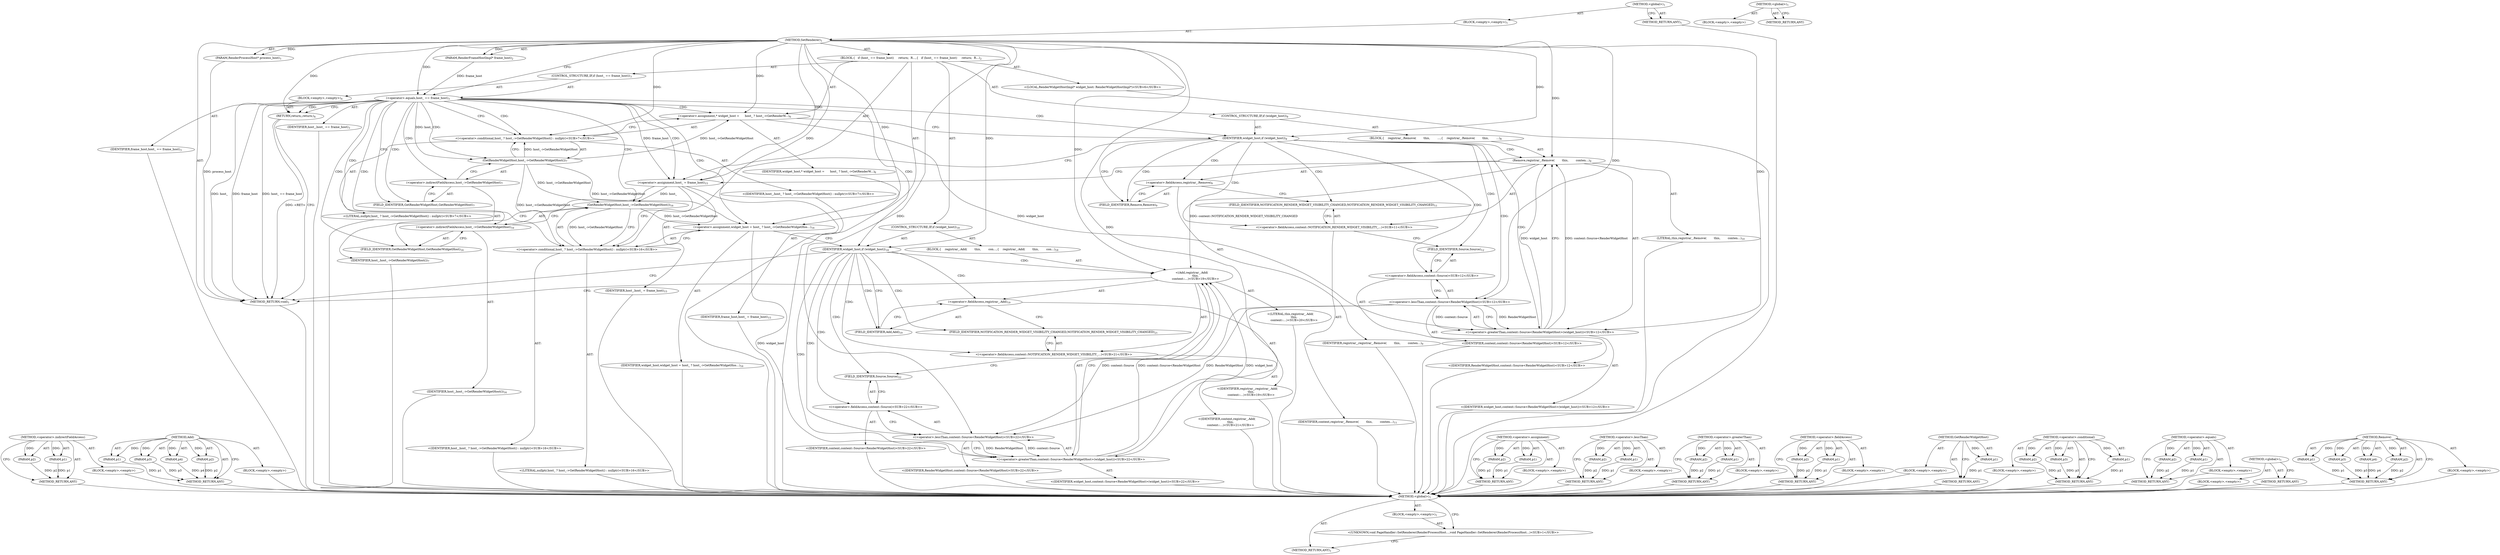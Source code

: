digraph "&lt;global&gt;" {
vulnerable_119 [label=<(METHOD,&lt;operator&gt;.indirectFieldAccess)>];
vulnerable_120 [label=<(PARAM,p1)>];
vulnerable_121 [label=<(PARAM,p2)>];
vulnerable_122 [label=<(BLOCK,&lt;empty&gt;,&lt;empty&gt;)>];
vulnerable_123 [label=<(METHOD_RETURN,ANY)>];
vulnerable_146 [label=<(METHOD,Add)>];
vulnerable_147 [label=<(PARAM,p1)>];
vulnerable_148 [label=<(PARAM,p2)>];
vulnerable_149 [label=<(PARAM,p3)>];
vulnerable_150 [label=<(PARAM,p4)>];
vulnerable_151 [label=<(BLOCK,&lt;empty&gt;,&lt;empty&gt;)>];
vulnerable_152 [label=<(METHOD_RETURN,ANY)>];
vulnerable_6 [label=<(METHOD,&lt;global&gt;)<SUB>1</SUB>>];
vulnerable_7 [label=<(BLOCK,&lt;empty&gt;,&lt;empty&gt;)<SUB>1</SUB>>];
vulnerable_8 [label=<(METHOD,SetRenderer)<SUB>1</SUB>>];
vulnerable_9 [label=<(PARAM,RenderProcessHost* process_host)<SUB>1</SUB>>];
vulnerable_10 [label=<(PARAM,RenderFrameHostImpl* frame_host)<SUB>2</SUB>>];
vulnerable_11 [label=<(BLOCK,{
   if (host_ == frame_host)
     return;

  R...,{
   if (host_ == frame_host)
     return;

  R...)<SUB>2</SUB>>];
vulnerable_12 [label=<(CONTROL_STRUCTURE,IF,if (host_ == frame_host))<SUB>3</SUB>>];
vulnerable_13 [label=<(&lt;operator&gt;.equals,host_ == frame_host)<SUB>3</SUB>>];
vulnerable_14 [label=<(IDENTIFIER,host_,host_ == frame_host)<SUB>3</SUB>>];
vulnerable_15 [label=<(IDENTIFIER,frame_host,host_ == frame_host)<SUB>3</SUB>>];
vulnerable_16 [label=<(BLOCK,&lt;empty&gt;,&lt;empty&gt;)<SUB>4</SUB>>];
vulnerable_17 [label=<(RETURN,return;,return;)<SUB>4</SUB>>];
vulnerable_18 [label="<(LOCAL,RenderWidgetHostImpl* widget_host: RenderWidgetHostImpl*)<SUB>6</SUB>>"];
vulnerable_19 [label=<(&lt;operator&gt;.assignment,* widget_host =
      host_ ? host_-&gt;GetRenderW...)<SUB>6</SUB>>];
vulnerable_20 [label=<(IDENTIFIER,widget_host,* widget_host =
      host_ ? host_-&gt;GetRenderW...)<SUB>6</SUB>>];
vulnerable_21 [label="<(&lt;operator&gt;.conditional,host_ ? host_-&gt;GetRenderWidgetHost() : nullptr)<SUB>7</SUB>>"];
vulnerable_22 [label="<(IDENTIFIER,host_,host_ ? host_-&gt;GetRenderWidgetHost() : nullptr)<SUB>7</SUB>>"];
vulnerable_23 [label=<(GetRenderWidgetHost,host_-&gt;GetRenderWidgetHost())<SUB>7</SUB>>];
vulnerable_24 [label=<(&lt;operator&gt;.indirectFieldAccess,host_-&gt;GetRenderWidgetHost)<SUB>7</SUB>>];
vulnerable_25 [label=<(IDENTIFIER,host_,host_-&gt;GetRenderWidgetHost())<SUB>7</SUB>>];
vulnerable_26 [label=<(FIELD_IDENTIFIER,GetRenderWidgetHost,GetRenderWidgetHost)<SUB>7</SUB>>];
vulnerable_27 [label="<(LITERAL,nullptr,host_ ? host_-&gt;GetRenderWidgetHost() : nullptr)<SUB>7</SUB>>"];
vulnerable_28 [label=<(CONTROL_STRUCTURE,IF,if (widget_host))<SUB>8</SUB>>];
vulnerable_29 [label=<(IDENTIFIER,widget_host,if (widget_host))<SUB>8</SUB>>];
vulnerable_30 [label=<(BLOCK,{
    registrar_.Remove(
        this,
        ...,{
    registrar_.Remove(
        this,
        ...)<SUB>8</SUB>>];
vulnerable_31 [label=<(Remove,registrar_.Remove(
        this,
        conten...)<SUB>9</SUB>>];
vulnerable_32 [label=<(&lt;operator&gt;.fieldAccess,registrar_.Remove)<SUB>9</SUB>>];
vulnerable_33 [label=<(IDENTIFIER,registrar_,registrar_.Remove(
        this,
        conten...)<SUB>9</SUB>>];
vulnerable_34 [label=<(FIELD_IDENTIFIER,Remove,Remove)<SUB>9</SUB>>];
vulnerable_35 [label=<(LITERAL,this,registrar_.Remove(
        this,
        conten...)<SUB>10</SUB>>];
vulnerable_36 [label="<(&lt;operator&gt;.fieldAccess,content::NOTIFICATION_RENDER_WIDGET_VISIBILITY_...)<SUB>11</SUB>>"];
vulnerable_37 [label=<(IDENTIFIER,content,registrar_.Remove(
        this,
        conten...)<SUB>11</SUB>>];
vulnerable_38 [label=<(FIELD_IDENTIFIER,NOTIFICATION_RENDER_WIDGET_VISIBILITY_CHANGED,NOTIFICATION_RENDER_WIDGET_VISIBILITY_CHANGED)<SUB>11</SUB>>];
vulnerable_39 [label="<(&lt;operator&gt;.greaterThan,content::Source&lt;RenderWidgetHost&gt;(widget_host))<SUB>12</SUB>>"];
vulnerable_40 [label="<(&lt;operator&gt;.lessThan,content::Source&lt;RenderWidgetHost)<SUB>12</SUB>>"];
vulnerable_41 [label="<(&lt;operator&gt;.fieldAccess,content::Source)<SUB>12</SUB>>"];
vulnerable_42 [label="<(IDENTIFIER,content,content::Source&lt;RenderWidgetHost)<SUB>12</SUB>>"];
vulnerable_43 [label=<(FIELD_IDENTIFIER,Source,Source)<SUB>12</SUB>>];
vulnerable_44 [label="<(IDENTIFIER,RenderWidgetHost,content::Source&lt;RenderWidgetHost)<SUB>12</SUB>>"];
vulnerable_45 [label="<(IDENTIFIER,widget_host,content::Source&lt;RenderWidgetHost&gt;(widget_host))<SUB>12</SUB>>"];
vulnerable_46 [label=<(&lt;operator&gt;.assignment,host_ = frame_host)<SUB>15</SUB>>];
vulnerable_47 [label=<(IDENTIFIER,host_,host_ = frame_host)<SUB>15</SUB>>];
vulnerable_48 [label=<(IDENTIFIER,frame_host,host_ = frame_host)<SUB>15</SUB>>];
vulnerable_49 [label=<(&lt;operator&gt;.assignment,widget_host = host_ ? host_-&gt;GetRenderWidgetHos...)<SUB>16</SUB>>];
vulnerable_50 [label=<(IDENTIFIER,widget_host,widget_host = host_ ? host_-&gt;GetRenderWidgetHos...)<SUB>16</SUB>>];
vulnerable_51 [label="<(&lt;operator&gt;.conditional,host_ ? host_-&gt;GetRenderWidgetHost() : nullptr)<SUB>16</SUB>>"];
vulnerable_52 [label="<(IDENTIFIER,host_,host_ ? host_-&gt;GetRenderWidgetHost() : nullptr)<SUB>16</SUB>>"];
vulnerable_53 [label=<(GetRenderWidgetHost,host_-&gt;GetRenderWidgetHost())<SUB>16</SUB>>];
vulnerable_54 [label=<(&lt;operator&gt;.indirectFieldAccess,host_-&gt;GetRenderWidgetHost)<SUB>16</SUB>>];
vulnerable_55 [label=<(IDENTIFIER,host_,host_-&gt;GetRenderWidgetHost())<SUB>16</SUB>>];
vulnerable_56 [label=<(FIELD_IDENTIFIER,GetRenderWidgetHost,GetRenderWidgetHost)<SUB>16</SUB>>];
vulnerable_57 [label="<(LITERAL,nullptr,host_ ? host_-&gt;GetRenderWidgetHost() : nullptr)<SUB>16</SUB>>"];
vulnerable_58 [label=<(CONTROL_STRUCTURE,IF,if (widget_host))<SUB>18</SUB>>];
vulnerable_59 [label=<(IDENTIFIER,widget_host,if (widget_host))<SUB>18</SUB>>];
vulnerable_60 [label=<(BLOCK,{
    registrar_.Add(
        this,
        con...,{
    registrar_.Add(
        this,
        con...)<SUB>18</SUB>>];
vulnerable_61 [label="<(Add,registrar_.Add(
        this,
        content::...)<SUB>19</SUB>>"];
vulnerable_62 [label=<(&lt;operator&gt;.fieldAccess,registrar_.Add)<SUB>19</SUB>>];
vulnerable_63 [label="<(IDENTIFIER,registrar_,registrar_.Add(
        this,
        content::...)<SUB>19</SUB>>"];
vulnerable_64 [label=<(FIELD_IDENTIFIER,Add,Add)<SUB>19</SUB>>];
vulnerable_65 [label="<(LITERAL,this,registrar_.Add(
        this,
        content::...)<SUB>20</SUB>>"];
vulnerable_66 [label="<(&lt;operator&gt;.fieldAccess,content::NOTIFICATION_RENDER_WIDGET_VISIBILITY_...)<SUB>21</SUB>>"];
vulnerable_67 [label="<(IDENTIFIER,content,registrar_.Add(
        this,
        content::...)<SUB>21</SUB>>"];
vulnerable_68 [label=<(FIELD_IDENTIFIER,NOTIFICATION_RENDER_WIDGET_VISIBILITY_CHANGED,NOTIFICATION_RENDER_WIDGET_VISIBILITY_CHANGED)<SUB>21</SUB>>];
vulnerable_69 [label="<(&lt;operator&gt;.greaterThan,content::Source&lt;RenderWidgetHost&gt;(widget_host))<SUB>22</SUB>>"];
vulnerable_70 [label="<(&lt;operator&gt;.lessThan,content::Source&lt;RenderWidgetHost)<SUB>22</SUB>>"];
vulnerable_71 [label="<(&lt;operator&gt;.fieldAccess,content::Source)<SUB>22</SUB>>"];
vulnerable_72 [label="<(IDENTIFIER,content,content::Source&lt;RenderWidgetHost)<SUB>22</SUB>>"];
vulnerable_73 [label=<(FIELD_IDENTIFIER,Source,Source)<SUB>22</SUB>>];
vulnerable_74 [label="<(IDENTIFIER,RenderWidgetHost,content::Source&lt;RenderWidgetHost)<SUB>22</SUB>>"];
vulnerable_75 [label="<(IDENTIFIER,widget_host,content::Source&lt;RenderWidgetHost&gt;(widget_host))<SUB>22</SUB>>"];
vulnerable_76 [label=<(METHOD_RETURN,void)<SUB>1</SUB>>];
vulnerable_78 [label=<(METHOD_RETURN,ANY)<SUB>1</SUB>>];
vulnerable_104 [label=<(METHOD,&lt;operator&gt;.assignment)>];
vulnerable_105 [label=<(PARAM,p1)>];
vulnerable_106 [label=<(PARAM,p2)>];
vulnerable_107 [label=<(BLOCK,&lt;empty&gt;,&lt;empty&gt;)>];
vulnerable_108 [label=<(METHOD_RETURN,ANY)>];
vulnerable_141 [label=<(METHOD,&lt;operator&gt;.lessThan)>];
vulnerable_142 [label=<(PARAM,p1)>];
vulnerable_143 [label=<(PARAM,p2)>];
vulnerable_144 [label=<(BLOCK,&lt;empty&gt;,&lt;empty&gt;)>];
vulnerable_145 [label=<(METHOD_RETURN,ANY)>];
vulnerable_136 [label=<(METHOD,&lt;operator&gt;.greaterThan)>];
vulnerable_137 [label=<(PARAM,p1)>];
vulnerable_138 [label=<(PARAM,p2)>];
vulnerable_139 [label=<(BLOCK,&lt;empty&gt;,&lt;empty&gt;)>];
vulnerable_140 [label=<(METHOD_RETURN,ANY)>];
vulnerable_131 [label=<(METHOD,&lt;operator&gt;.fieldAccess)>];
vulnerable_132 [label=<(PARAM,p1)>];
vulnerable_133 [label=<(PARAM,p2)>];
vulnerable_134 [label=<(BLOCK,&lt;empty&gt;,&lt;empty&gt;)>];
vulnerable_135 [label=<(METHOD_RETURN,ANY)>];
vulnerable_115 [label=<(METHOD,GetRenderWidgetHost)>];
vulnerable_116 [label=<(PARAM,p1)>];
vulnerable_117 [label=<(BLOCK,&lt;empty&gt;,&lt;empty&gt;)>];
vulnerable_118 [label=<(METHOD_RETURN,ANY)>];
vulnerable_109 [label=<(METHOD,&lt;operator&gt;.conditional)>];
vulnerable_110 [label=<(PARAM,p1)>];
vulnerable_111 [label=<(PARAM,p2)>];
vulnerable_112 [label=<(PARAM,p3)>];
vulnerable_113 [label=<(BLOCK,&lt;empty&gt;,&lt;empty&gt;)>];
vulnerable_114 [label=<(METHOD_RETURN,ANY)>];
vulnerable_99 [label=<(METHOD,&lt;operator&gt;.equals)>];
vulnerable_100 [label=<(PARAM,p1)>];
vulnerable_101 [label=<(PARAM,p2)>];
vulnerable_102 [label=<(BLOCK,&lt;empty&gt;,&lt;empty&gt;)>];
vulnerable_103 [label=<(METHOD_RETURN,ANY)>];
vulnerable_93 [label=<(METHOD,&lt;global&gt;)<SUB>1</SUB>>];
vulnerable_94 [label=<(BLOCK,&lt;empty&gt;,&lt;empty&gt;)>];
vulnerable_95 [label=<(METHOD_RETURN,ANY)>];
vulnerable_124 [label=<(METHOD,Remove)>];
vulnerable_125 [label=<(PARAM,p1)>];
vulnerable_126 [label=<(PARAM,p2)>];
vulnerable_127 [label=<(PARAM,p3)>];
vulnerable_128 [label=<(PARAM,p4)>];
vulnerable_129 [label=<(BLOCK,&lt;empty&gt;,&lt;empty&gt;)>];
vulnerable_130 [label=<(METHOD_RETURN,ANY)>];
fixed_6 [label=<(METHOD,&lt;global&gt;)<SUB>1</SUB>>];
fixed_7 [label=<(BLOCK,&lt;empty&gt;,&lt;empty&gt;)<SUB>1</SUB>>];
fixed_8 [label="<(UNKNOWN,void PageHandler::SetRenderer(RenderProcessHost...,void PageHandler::SetRenderer(RenderProcessHost...)<SUB>1</SUB>>"];
fixed_9 [label=<(METHOD_RETURN,ANY)<SUB>1</SUB>>];
fixed_14 [label=<(METHOD,&lt;global&gt;)<SUB>1</SUB>>];
fixed_15 [label=<(BLOCK,&lt;empty&gt;,&lt;empty&gt;)>];
fixed_16 [label=<(METHOD_RETURN,ANY)>];
vulnerable_119 -> vulnerable_120  [key=0, label="AST: "];
vulnerable_119 -> vulnerable_120  [key=1, label="DDG: "];
vulnerable_119 -> vulnerable_122  [key=0, label="AST: "];
vulnerable_119 -> vulnerable_121  [key=0, label="AST: "];
vulnerable_119 -> vulnerable_121  [key=1, label="DDG: "];
vulnerable_119 -> vulnerable_123  [key=0, label="AST: "];
vulnerable_119 -> vulnerable_123  [key=1, label="CFG: "];
vulnerable_120 -> vulnerable_123  [key=0, label="DDG: p1"];
vulnerable_121 -> vulnerable_123  [key=0, label="DDG: p2"];
vulnerable_122 -> fixed_6  [key=0];
vulnerable_123 -> fixed_6  [key=0];
vulnerable_146 -> vulnerable_147  [key=0, label="AST: "];
vulnerable_146 -> vulnerable_147  [key=1, label="DDG: "];
vulnerable_146 -> vulnerable_151  [key=0, label="AST: "];
vulnerable_146 -> vulnerable_148  [key=0, label="AST: "];
vulnerable_146 -> vulnerable_148  [key=1, label="DDG: "];
vulnerable_146 -> vulnerable_152  [key=0, label="AST: "];
vulnerable_146 -> vulnerable_152  [key=1, label="CFG: "];
vulnerable_146 -> vulnerable_149  [key=0, label="AST: "];
vulnerable_146 -> vulnerable_149  [key=1, label="DDG: "];
vulnerable_146 -> vulnerable_150  [key=0, label="AST: "];
vulnerable_146 -> vulnerable_150  [key=1, label="DDG: "];
vulnerable_147 -> vulnerable_152  [key=0, label="DDG: p1"];
vulnerable_148 -> vulnerable_152  [key=0, label="DDG: p2"];
vulnerable_149 -> vulnerable_152  [key=0, label="DDG: p3"];
vulnerable_150 -> vulnerable_152  [key=0, label="DDG: p4"];
vulnerable_151 -> fixed_6  [key=0];
vulnerable_152 -> fixed_6  [key=0];
vulnerable_6 -> vulnerable_7  [key=0, label="AST: "];
vulnerable_6 -> vulnerable_78  [key=0, label="AST: "];
vulnerable_6 -> vulnerable_78  [key=1, label="CFG: "];
vulnerable_7 -> vulnerable_8  [key=0, label="AST: "];
vulnerable_8 -> vulnerable_9  [key=0, label="AST: "];
vulnerable_8 -> vulnerable_9  [key=1, label="DDG: "];
vulnerable_8 -> vulnerable_10  [key=0, label="AST: "];
vulnerable_8 -> vulnerable_10  [key=1, label="DDG: "];
vulnerable_8 -> vulnerable_11  [key=0, label="AST: "];
vulnerable_8 -> vulnerable_76  [key=0, label="AST: "];
vulnerable_8 -> vulnerable_13  [key=0, label="CFG: "];
vulnerable_8 -> vulnerable_13  [key=1, label="DDG: "];
vulnerable_8 -> vulnerable_19  [key=0, label="DDG: "];
vulnerable_8 -> vulnerable_46  [key=0, label="DDG: "];
vulnerable_8 -> vulnerable_49  [key=0, label="DDG: "];
vulnerable_8 -> vulnerable_29  [key=0, label="DDG: "];
vulnerable_8 -> vulnerable_59  [key=0, label="DDG: "];
vulnerable_8 -> vulnerable_17  [key=0, label="DDG: "];
vulnerable_8 -> vulnerable_21  [key=0, label="DDG: "];
vulnerable_8 -> vulnerable_51  [key=0, label="DDG: "];
vulnerable_8 -> vulnerable_31  [key=0, label="DDG: "];
vulnerable_8 -> vulnerable_61  [key=0, label="DDG: "];
vulnerable_8 -> vulnerable_39  [key=0, label="DDG: "];
vulnerable_8 -> vulnerable_69  [key=0, label="DDG: "];
vulnerable_8 -> vulnerable_40  [key=0, label="DDG: "];
vulnerable_8 -> vulnerable_70  [key=0, label="DDG: "];
vulnerable_9 -> vulnerable_76  [key=0, label="DDG: process_host"];
vulnerable_10 -> vulnerable_13  [key=0, label="DDG: frame_host"];
vulnerable_11 -> vulnerable_12  [key=0, label="AST: "];
vulnerable_11 -> vulnerable_18  [key=0, label="AST: "];
vulnerable_11 -> vulnerable_19  [key=0, label="AST: "];
vulnerable_11 -> vulnerable_28  [key=0, label="AST: "];
vulnerable_11 -> vulnerable_46  [key=0, label="AST: "];
vulnerable_11 -> vulnerable_49  [key=0, label="AST: "];
vulnerable_11 -> vulnerable_58  [key=0, label="AST: "];
vulnerable_12 -> vulnerable_13  [key=0, label="AST: "];
vulnerable_12 -> vulnerable_16  [key=0, label="AST: "];
vulnerable_13 -> vulnerable_14  [key=0, label="AST: "];
vulnerable_13 -> vulnerable_15  [key=0, label="AST: "];
vulnerable_13 -> vulnerable_17  [key=0, label="CFG: "];
vulnerable_13 -> vulnerable_17  [key=1, label="CDG: "];
vulnerable_13 -> vulnerable_26  [key=0, label="CFG: "];
vulnerable_13 -> vulnerable_26  [key=1, label="CDG: "];
vulnerable_13 -> vulnerable_21  [key=0, label="CFG: "];
vulnerable_13 -> vulnerable_21  [key=1, label="CDG: "];
vulnerable_13 -> vulnerable_76  [key=0, label="DDG: host_"];
vulnerable_13 -> vulnerable_76  [key=1, label="DDG: frame_host"];
vulnerable_13 -> vulnerable_76  [key=2, label="DDG: host_ == frame_host"];
vulnerable_13 -> vulnerable_46  [key=0, label="DDG: frame_host"];
vulnerable_13 -> vulnerable_46  [key=1, label="CDG: "];
vulnerable_13 -> vulnerable_23  [key=0, label="DDG: host_"];
vulnerable_13 -> vulnerable_23  [key=1, label="CDG: "];
vulnerable_13 -> vulnerable_49  [key=0, label="CDG: "];
vulnerable_13 -> vulnerable_51  [key=0, label="CDG: "];
vulnerable_13 -> vulnerable_19  [key=0, label="CDG: "];
vulnerable_13 -> vulnerable_29  [key=0, label="CDG: "];
vulnerable_13 -> vulnerable_59  [key=0, label="CDG: "];
vulnerable_13 -> vulnerable_56  [key=0, label="CDG: "];
vulnerable_13 -> vulnerable_54  [key=0, label="CDG: "];
vulnerable_13 -> vulnerable_53  [key=0, label="CDG: "];
vulnerable_13 -> vulnerable_24  [key=0, label="CDG: "];
vulnerable_14 -> fixed_6  [key=0];
vulnerable_15 -> fixed_6  [key=0];
vulnerable_16 -> vulnerable_17  [key=0, label="AST: "];
vulnerable_17 -> vulnerable_76  [key=0, label="CFG: "];
vulnerable_17 -> vulnerable_76  [key=1, label="DDG: &lt;RET&gt;"];
vulnerable_18 -> fixed_6  [key=0];
vulnerable_19 -> vulnerable_20  [key=0, label="AST: "];
vulnerable_19 -> vulnerable_21  [key=0, label="AST: "];
vulnerable_19 -> vulnerable_29  [key=0, label="CFG: "];
vulnerable_19 -> vulnerable_39  [key=0, label="DDG: widget_host"];
vulnerable_20 -> fixed_6  [key=0];
vulnerable_21 -> vulnerable_22  [key=0, label="AST: "];
vulnerable_21 -> vulnerable_23  [key=0, label="AST: "];
vulnerable_21 -> vulnerable_27  [key=0, label="AST: "];
vulnerable_21 -> vulnerable_19  [key=0, label="CFG: "];
vulnerable_22 -> fixed_6  [key=0];
vulnerable_23 -> vulnerable_24  [key=0, label="AST: "];
vulnerable_23 -> vulnerable_21  [key=0, label="CFG: "];
vulnerable_23 -> vulnerable_21  [key=1, label="DDG: host_-&gt;GetRenderWidgetHost"];
vulnerable_23 -> vulnerable_19  [key=0, label="DDG: host_-&gt;GetRenderWidgetHost"];
vulnerable_23 -> vulnerable_49  [key=0, label="DDG: host_-&gt;GetRenderWidgetHost"];
vulnerable_23 -> vulnerable_51  [key=0, label="DDG: host_-&gt;GetRenderWidgetHost"];
vulnerable_23 -> vulnerable_53  [key=0, label="DDG: host_-&gt;GetRenderWidgetHost"];
vulnerable_24 -> vulnerable_25  [key=0, label="AST: "];
vulnerable_24 -> vulnerable_26  [key=0, label="AST: "];
vulnerable_24 -> vulnerable_23  [key=0, label="CFG: "];
vulnerable_25 -> fixed_6  [key=0];
vulnerable_26 -> vulnerable_24  [key=0, label="CFG: "];
vulnerable_27 -> fixed_6  [key=0];
vulnerable_28 -> vulnerable_29  [key=0, label="AST: "];
vulnerable_28 -> vulnerable_30  [key=0, label="AST: "];
vulnerable_29 -> vulnerable_34  [key=0, label="CFG: "];
vulnerable_29 -> vulnerable_34  [key=1, label="CDG: "];
vulnerable_29 -> vulnerable_46  [key=0, label="CFG: "];
vulnerable_29 -> vulnerable_32  [key=0, label="CDG: "];
vulnerable_29 -> vulnerable_38  [key=0, label="CDG: "];
vulnerable_29 -> vulnerable_40  [key=0, label="CDG: "];
vulnerable_29 -> vulnerable_43  [key=0, label="CDG: "];
vulnerable_29 -> vulnerable_36  [key=0, label="CDG: "];
vulnerable_29 -> vulnerable_41  [key=0, label="CDG: "];
vulnerable_29 -> vulnerable_39  [key=0, label="CDG: "];
vulnerable_29 -> vulnerable_31  [key=0, label="CDG: "];
vulnerable_30 -> vulnerable_31  [key=0, label="AST: "];
vulnerable_31 -> vulnerable_32  [key=0, label="AST: "];
vulnerable_31 -> vulnerable_35  [key=0, label="AST: "];
vulnerable_31 -> vulnerable_36  [key=0, label="AST: "];
vulnerable_31 -> vulnerable_39  [key=0, label="AST: "];
vulnerable_31 -> vulnerable_46  [key=0, label="CFG: "];
vulnerable_31 -> vulnerable_61  [key=0, label="DDG: content::NOTIFICATION_RENDER_WIDGET_VISIBILITY_CHANGED"];
vulnerable_32 -> vulnerable_33  [key=0, label="AST: "];
vulnerable_32 -> vulnerable_34  [key=0, label="AST: "];
vulnerable_32 -> vulnerable_38  [key=0, label="CFG: "];
vulnerable_33 -> fixed_6  [key=0];
vulnerable_34 -> vulnerable_32  [key=0, label="CFG: "];
vulnerable_35 -> fixed_6  [key=0];
vulnerable_36 -> vulnerable_37  [key=0, label="AST: "];
vulnerable_36 -> vulnerable_38  [key=0, label="AST: "];
vulnerable_36 -> vulnerable_43  [key=0, label="CFG: "];
vulnerable_37 -> fixed_6  [key=0];
vulnerable_38 -> vulnerable_36  [key=0, label="CFG: "];
vulnerable_39 -> vulnerable_40  [key=0, label="AST: "];
vulnerable_39 -> vulnerable_45  [key=0, label="AST: "];
vulnerable_39 -> vulnerable_31  [key=0, label="CFG: "];
vulnerable_39 -> vulnerable_31  [key=1, label="DDG: content::Source&lt;RenderWidgetHost"];
vulnerable_39 -> vulnerable_31  [key=2, label="DDG: widget_host"];
vulnerable_40 -> vulnerable_41  [key=0, label="AST: "];
vulnerable_40 -> vulnerable_44  [key=0, label="AST: "];
vulnerable_40 -> vulnerable_39  [key=0, label="CFG: "];
vulnerable_40 -> vulnerable_39  [key=1, label="DDG: content::Source"];
vulnerable_40 -> vulnerable_39  [key=2, label="DDG: RenderWidgetHost"];
vulnerable_40 -> vulnerable_70  [key=0, label="DDG: content::Source"];
vulnerable_40 -> vulnerable_70  [key=1, label="DDG: RenderWidgetHost"];
vulnerable_41 -> vulnerable_42  [key=0, label="AST: "];
vulnerable_41 -> vulnerable_43  [key=0, label="AST: "];
vulnerable_41 -> vulnerable_40  [key=0, label="CFG: "];
vulnerable_42 -> fixed_6  [key=0];
vulnerable_43 -> vulnerable_41  [key=0, label="CFG: "];
vulnerable_44 -> fixed_6  [key=0];
vulnerable_45 -> fixed_6  [key=0];
vulnerable_46 -> vulnerable_47  [key=0, label="AST: "];
vulnerable_46 -> vulnerable_48  [key=0, label="AST: "];
vulnerable_46 -> vulnerable_56  [key=0, label="CFG: "];
vulnerable_46 -> vulnerable_51  [key=0, label="CFG: "];
vulnerable_46 -> vulnerable_53  [key=0, label="DDG: host_"];
vulnerable_47 -> fixed_6  [key=0];
vulnerable_48 -> fixed_6  [key=0];
vulnerable_49 -> vulnerable_50  [key=0, label="AST: "];
vulnerable_49 -> vulnerable_51  [key=0, label="AST: "];
vulnerable_49 -> vulnerable_59  [key=0, label="CFG: "];
vulnerable_49 -> vulnerable_69  [key=0, label="DDG: widget_host"];
vulnerable_50 -> fixed_6  [key=0];
vulnerable_51 -> vulnerable_52  [key=0, label="AST: "];
vulnerable_51 -> vulnerable_53  [key=0, label="AST: "];
vulnerable_51 -> vulnerable_57  [key=0, label="AST: "];
vulnerable_51 -> vulnerable_49  [key=0, label="CFG: "];
vulnerable_52 -> fixed_6  [key=0];
vulnerable_53 -> vulnerable_54  [key=0, label="AST: "];
vulnerable_53 -> vulnerable_51  [key=0, label="CFG: "];
vulnerable_53 -> vulnerable_51  [key=1, label="DDG: host_-&gt;GetRenderWidgetHost"];
vulnerable_53 -> vulnerable_49  [key=0, label="DDG: host_-&gt;GetRenderWidgetHost"];
vulnerable_54 -> vulnerable_55  [key=0, label="AST: "];
vulnerable_54 -> vulnerable_56  [key=0, label="AST: "];
vulnerable_54 -> vulnerable_53  [key=0, label="CFG: "];
vulnerable_55 -> fixed_6  [key=0];
vulnerable_56 -> vulnerable_54  [key=0, label="CFG: "];
vulnerable_57 -> fixed_6  [key=0];
vulnerable_58 -> vulnerable_59  [key=0, label="AST: "];
vulnerable_58 -> vulnerable_60  [key=0, label="AST: "];
vulnerable_59 -> vulnerable_76  [key=0, label="CFG: "];
vulnerable_59 -> vulnerable_64  [key=0, label="CFG: "];
vulnerable_59 -> vulnerable_64  [key=1, label="CDG: "];
vulnerable_59 -> vulnerable_68  [key=0, label="CDG: "];
vulnerable_59 -> vulnerable_73  [key=0, label="CDG: "];
vulnerable_59 -> vulnerable_66  [key=0, label="CDG: "];
vulnerable_59 -> vulnerable_69  [key=0, label="CDG: "];
vulnerable_59 -> vulnerable_61  [key=0, label="CDG: "];
vulnerable_59 -> vulnerable_71  [key=0, label="CDG: "];
vulnerable_59 -> vulnerable_70  [key=0, label="CDG: "];
vulnerable_59 -> vulnerable_62  [key=0, label="CDG: "];
vulnerable_60 -> vulnerable_61  [key=0, label="AST: "];
vulnerable_61 -> vulnerable_62  [key=0, label="AST: "];
vulnerable_61 -> vulnerable_65  [key=0, label="AST: "];
vulnerable_61 -> vulnerable_66  [key=0, label="AST: "];
vulnerable_61 -> vulnerable_69  [key=0, label="AST: "];
vulnerable_61 -> vulnerable_76  [key=0, label="CFG: "];
vulnerable_62 -> vulnerable_63  [key=0, label="AST: "];
vulnerable_62 -> vulnerable_64  [key=0, label="AST: "];
vulnerable_62 -> vulnerable_68  [key=0, label="CFG: "];
vulnerable_63 -> fixed_6  [key=0];
vulnerable_64 -> vulnerable_62  [key=0, label="CFG: "];
vulnerable_65 -> fixed_6  [key=0];
vulnerable_66 -> vulnerable_67  [key=0, label="AST: "];
vulnerable_66 -> vulnerable_68  [key=0, label="AST: "];
vulnerable_66 -> vulnerable_73  [key=0, label="CFG: "];
vulnerable_67 -> fixed_6  [key=0];
vulnerable_68 -> vulnerable_66  [key=0, label="CFG: "];
vulnerable_69 -> vulnerable_70  [key=0, label="AST: "];
vulnerable_69 -> vulnerable_75  [key=0, label="AST: "];
vulnerable_69 -> vulnerable_61  [key=0, label="CFG: "];
vulnerable_69 -> vulnerable_61  [key=1, label="DDG: content::Source&lt;RenderWidgetHost"];
vulnerable_69 -> vulnerable_61  [key=2, label="DDG: widget_host"];
vulnerable_70 -> vulnerable_71  [key=0, label="AST: "];
vulnerable_70 -> vulnerable_74  [key=0, label="AST: "];
vulnerable_70 -> vulnerable_69  [key=0, label="CFG: "];
vulnerable_70 -> vulnerable_69  [key=1, label="DDG: content::Source"];
vulnerable_70 -> vulnerable_69  [key=2, label="DDG: RenderWidgetHost"];
vulnerable_71 -> vulnerable_72  [key=0, label="AST: "];
vulnerable_71 -> vulnerable_73  [key=0, label="AST: "];
vulnerable_71 -> vulnerable_70  [key=0, label="CFG: "];
vulnerable_72 -> fixed_6  [key=0];
vulnerable_73 -> vulnerable_71  [key=0, label="CFG: "];
vulnerable_74 -> fixed_6  [key=0];
vulnerable_75 -> fixed_6  [key=0];
vulnerable_76 -> fixed_6  [key=0];
vulnerable_78 -> fixed_6  [key=0];
vulnerable_104 -> vulnerable_105  [key=0, label="AST: "];
vulnerable_104 -> vulnerable_105  [key=1, label="DDG: "];
vulnerable_104 -> vulnerable_107  [key=0, label="AST: "];
vulnerable_104 -> vulnerable_106  [key=0, label="AST: "];
vulnerable_104 -> vulnerable_106  [key=1, label="DDG: "];
vulnerable_104 -> vulnerable_108  [key=0, label="AST: "];
vulnerable_104 -> vulnerable_108  [key=1, label="CFG: "];
vulnerable_105 -> vulnerable_108  [key=0, label="DDG: p1"];
vulnerable_106 -> vulnerable_108  [key=0, label="DDG: p2"];
vulnerable_107 -> fixed_6  [key=0];
vulnerable_108 -> fixed_6  [key=0];
vulnerable_141 -> vulnerable_142  [key=0, label="AST: "];
vulnerable_141 -> vulnerable_142  [key=1, label="DDG: "];
vulnerable_141 -> vulnerable_144  [key=0, label="AST: "];
vulnerable_141 -> vulnerable_143  [key=0, label="AST: "];
vulnerable_141 -> vulnerable_143  [key=1, label="DDG: "];
vulnerable_141 -> vulnerable_145  [key=0, label="AST: "];
vulnerable_141 -> vulnerable_145  [key=1, label="CFG: "];
vulnerable_142 -> vulnerable_145  [key=0, label="DDG: p1"];
vulnerable_143 -> vulnerable_145  [key=0, label="DDG: p2"];
vulnerable_144 -> fixed_6  [key=0];
vulnerable_145 -> fixed_6  [key=0];
vulnerable_136 -> vulnerable_137  [key=0, label="AST: "];
vulnerable_136 -> vulnerable_137  [key=1, label="DDG: "];
vulnerable_136 -> vulnerable_139  [key=0, label="AST: "];
vulnerable_136 -> vulnerable_138  [key=0, label="AST: "];
vulnerable_136 -> vulnerable_138  [key=1, label="DDG: "];
vulnerable_136 -> vulnerable_140  [key=0, label="AST: "];
vulnerable_136 -> vulnerable_140  [key=1, label="CFG: "];
vulnerable_137 -> vulnerable_140  [key=0, label="DDG: p1"];
vulnerable_138 -> vulnerable_140  [key=0, label="DDG: p2"];
vulnerable_139 -> fixed_6  [key=0];
vulnerable_140 -> fixed_6  [key=0];
vulnerable_131 -> vulnerable_132  [key=0, label="AST: "];
vulnerable_131 -> vulnerable_132  [key=1, label="DDG: "];
vulnerable_131 -> vulnerable_134  [key=0, label="AST: "];
vulnerable_131 -> vulnerable_133  [key=0, label="AST: "];
vulnerable_131 -> vulnerable_133  [key=1, label="DDG: "];
vulnerable_131 -> vulnerable_135  [key=0, label="AST: "];
vulnerable_131 -> vulnerable_135  [key=1, label="CFG: "];
vulnerable_132 -> vulnerable_135  [key=0, label="DDG: p1"];
vulnerable_133 -> vulnerable_135  [key=0, label="DDG: p2"];
vulnerable_134 -> fixed_6  [key=0];
vulnerable_135 -> fixed_6  [key=0];
vulnerable_115 -> vulnerable_116  [key=0, label="AST: "];
vulnerable_115 -> vulnerable_116  [key=1, label="DDG: "];
vulnerable_115 -> vulnerable_117  [key=0, label="AST: "];
vulnerable_115 -> vulnerable_118  [key=0, label="AST: "];
vulnerable_115 -> vulnerable_118  [key=1, label="CFG: "];
vulnerable_116 -> vulnerable_118  [key=0, label="DDG: p1"];
vulnerable_117 -> fixed_6  [key=0];
vulnerable_118 -> fixed_6  [key=0];
vulnerable_109 -> vulnerable_110  [key=0, label="AST: "];
vulnerable_109 -> vulnerable_110  [key=1, label="DDG: "];
vulnerable_109 -> vulnerable_113  [key=0, label="AST: "];
vulnerable_109 -> vulnerable_111  [key=0, label="AST: "];
vulnerable_109 -> vulnerable_111  [key=1, label="DDG: "];
vulnerable_109 -> vulnerable_114  [key=0, label="AST: "];
vulnerable_109 -> vulnerable_114  [key=1, label="CFG: "];
vulnerable_109 -> vulnerable_112  [key=0, label="AST: "];
vulnerable_109 -> vulnerable_112  [key=1, label="DDG: "];
vulnerable_110 -> vulnerable_114  [key=0, label="DDG: p1"];
vulnerable_111 -> vulnerable_114  [key=0, label="DDG: p2"];
vulnerable_112 -> vulnerable_114  [key=0, label="DDG: p3"];
vulnerable_113 -> fixed_6  [key=0];
vulnerable_114 -> fixed_6  [key=0];
vulnerable_99 -> vulnerable_100  [key=0, label="AST: "];
vulnerable_99 -> vulnerable_100  [key=1, label="DDG: "];
vulnerable_99 -> vulnerable_102  [key=0, label="AST: "];
vulnerable_99 -> vulnerable_101  [key=0, label="AST: "];
vulnerable_99 -> vulnerable_101  [key=1, label="DDG: "];
vulnerable_99 -> vulnerable_103  [key=0, label="AST: "];
vulnerable_99 -> vulnerable_103  [key=1, label="CFG: "];
vulnerable_100 -> vulnerable_103  [key=0, label="DDG: p1"];
vulnerable_101 -> vulnerable_103  [key=0, label="DDG: p2"];
vulnerable_102 -> fixed_6  [key=0];
vulnerable_103 -> fixed_6  [key=0];
vulnerable_93 -> vulnerable_94  [key=0, label="AST: "];
vulnerable_93 -> vulnerable_95  [key=0, label="AST: "];
vulnerable_93 -> vulnerable_95  [key=1, label="CFG: "];
vulnerable_94 -> fixed_6  [key=0];
vulnerable_95 -> fixed_6  [key=0];
vulnerable_124 -> vulnerable_125  [key=0, label="AST: "];
vulnerable_124 -> vulnerable_125  [key=1, label="DDG: "];
vulnerable_124 -> vulnerable_129  [key=0, label="AST: "];
vulnerable_124 -> vulnerable_126  [key=0, label="AST: "];
vulnerable_124 -> vulnerable_126  [key=1, label="DDG: "];
vulnerable_124 -> vulnerable_130  [key=0, label="AST: "];
vulnerable_124 -> vulnerable_130  [key=1, label="CFG: "];
vulnerable_124 -> vulnerable_127  [key=0, label="AST: "];
vulnerable_124 -> vulnerable_127  [key=1, label="DDG: "];
vulnerable_124 -> vulnerable_128  [key=0, label="AST: "];
vulnerable_124 -> vulnerable_128  [key=1, label="DDG: "];
vulnerable_125 -> vulnerable_130  [key=0, label="DDG: p1"];
vulnerable_126 -> vulnerable_130  [key=0, label="DDG: p2"];
vulnerable_127 -> vulnerable_130  [key=0, label="DDG: p3"];
vulnerable_128 -> vulnerable_130  [key=0, label="DDG: p4"];
vulnerable_129 -> fixed_6  [key=0];
vulnerable_130 -> fixed_6  [key=0];
fixed_6 -> fixed_7  [key=0, label="AST: "];
fixed_6 -> fixed_9  [key=0, label="AST: "];
fixed_6 -> fixed_8  [key=0, label="CFG: "];
fixed_7 -> fixed_8  [key=0, label="AST: "];
fixed_8 -> fixed_9  [key=0, label="CFG: "];
fixed_14 -> fixed_15  [key=0, label="AST: "];
fixed_14 -> fixed_16  [key=0, label="AST: "];
fixed_14 -> fixed_16  [key=1, label="CFG: "];
}
